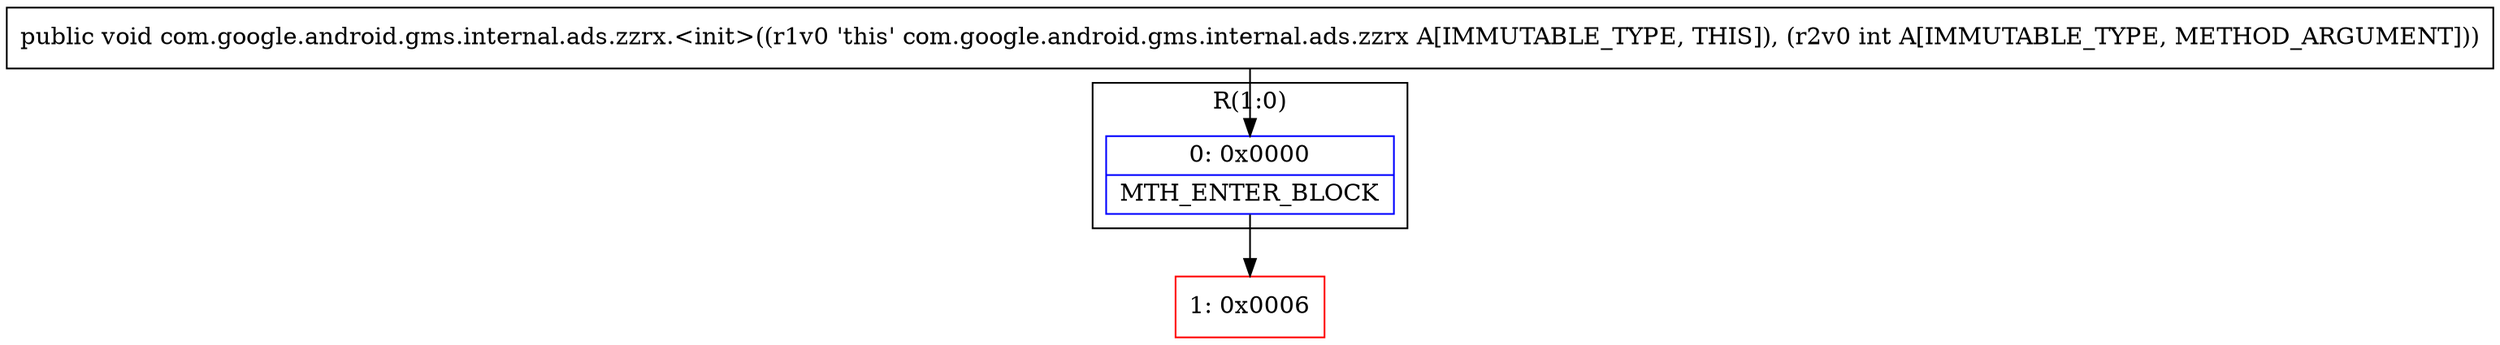 digraph "CFG forcom.google.android.gms.internal.ads.zzrx.\<init\>(I)V" {
subgraph cluster_Region_1085612190 {
label = "R(1:0)";
node [shape=record,color=blue];
Node_0 [shape=record,label="{0\:\ 0x0000|MTH_ENTER_BLOCK\l}"];
}
Node_1 [shape=record,color=red,label="{1\:\ 0x0006}"];
MethodNode[shape=record,label="{public void com.google.android.gms.internal.ads.zzrx.\<init\>((r1v0 'this' com.google.android.gms.internal.ads.zzrx A[IMMUTABLE_TYPE, THIS]), (r2v0 int A[IMMUTABLE_TYPE, METHOD_ARGUMENT])) }"];
MethodNode -> Node_0;
Node_0 -> Node_1;
}

